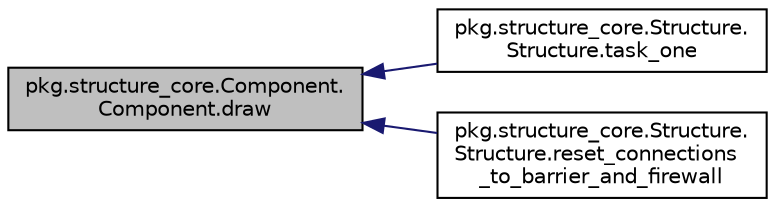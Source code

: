 digraph "pkg.structure_core.Component.Component.draw"
{
  edge [fontname="Helvetica",fontsize="10",labelfontname="Helvetica",labelfontsize="10"];
  node [fontname="Helvetica",fontsize="10",shape=record];
  rankdir="LR";
  Node9 [label="pkg.structure_core.Component.\lComponent.draw",height=0.2,width=0.4,color="black", fillcolor="grey75", style="filled", fontcolor="black"];
  Node9 -> Node10 [dir="back",color="midnightblue",fontsize="10",style="solid",fontname="Helvetica"];
  Node10 [label="pkg.structure_core.Structure.\lStructure.task_one",height=0.2,width=0.4,color="black", fillcolor="white", style="filled",URL="$classpkg_1_1structure__core_1_1_structure_1_1_structure.html#a8cd795d2c0834519073adb0f36c67ff2"];
  Node9 -> Node11 [dir="back",color="midnightblue",fontsize="10",style="solid",fontname="Helvetica"];
  Node11 [label="pkg.structure_core.Structure.\lStructure.reset_connections\l_to_barrier_and_firewall",height=0.2,width=0.4,color="black", fillcolor="white", style="filled",URL="$classpkg_1_1structure__core_1_1_structure_1_1_structure.html#a58a595cfd6d3f32414f5ebab3be25277"];
}
